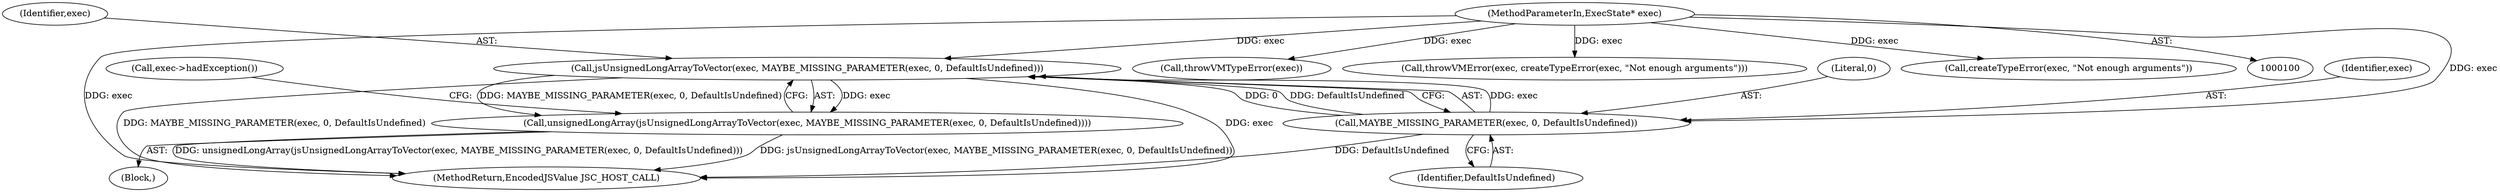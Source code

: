digraph "0_Chrome_b944f670bb7a8a919daac497a4ea0536c954c201_39@pointer" {
"1000138" [label="(Call,jsUnsignedLongArrayToVector(exec, MAYBE_MISSING_PARAMETER(exec, 0, DefaultIsUndefined)))"];
"1000140" [label="(Call,MAYBE_MISSING_PARAMETER(exec, 0, DefaultIsUndefined))"];
"1000101" [label="(MethodParameterIn,ExecState* exec)"];
"1000137" [label="(Call,unsignedLongArray(jsUnsignedLongArrayToVector(exec, MAYBE_MISSING_PARAMETER(exec, 0, DefaultIsUndefined))))"];
"1000102" [label="(Block,)"];
"1000113" [label="(Call,throwVMTypeError(exec))"];
"1000143" [label="(Identifier,DefaultIsUndefined)"];
"1000132" [label="(Call,throwVMError(exec, createTypeError(exec, \"Not enough arguments\")))"];
"1000154" [label="(MethodReturn,EncodedJSValue JSC_HOST_CALL)"];
"1000137" [label="(Call,unsignedLongArray(jsUnsignedLongArrayToVector(exec, MAYBE_MISSING_PARAMETER(exec, 0, DefaultIsUndefined))))"];
"1000140" [label="(Call,MAYBE_MISSING_PARAMETER(exec, 0, DefaultIsUndefined))"];
"1000142" [label="(Literal,0)"];
"1000101" [label="(MethodParameterIn,ExecState* exec)"];
"1000139" [label="(Identifier,exec)"];
"1000145" [label="(Call,exec->hadException())"];
"1000141" [label="(Identifier,exec)"];
"1000138" [label="(Call,jsUnsignedLongArrayToVector(exec, MAYBE_MISSING_PARAMETER(exec, 0, DefaultIsUndefined)))"];
"1000134" [label="(Call,createTypeError(exec, \"Not enough arguments\"))"];
"1000138" -> "1000137"  [label="AST: "];
"1000138" -> "1000140"  [label="CFG: "];
"1000139" -> "1000138"  [label="AST: "];
"1000140" -> "1000138"  [label="AST: "];
"1000137" -> "1000138"  [label="CFG: "];
"1000138" -> "1000154"  [label="DDG: exec"];
"1000138" -> "1000154"  [label="DDG: MAYBE_MISSING_PARAMETER(exec, 0, DefaultIsUndefined)"];
"1000138" -> "1000137"  [label="DDG: exec"];
"1000138" -> "1000137"  [label="DDG: MAYBE_MISSING_PARAMETER(exec, 0, DefaultIsUndefined)"];
"1000140" -> "1000138"  [label="DDG: exec"];
"1000140" -> "1000138"  [label="DDG: 0"];
"1000140" -> "1000138"  [label="DDG: DefaultIsUndefined"];
"1000101" -> "1000138"  [label="DDG: exec"];
"1000140" -> "1000143"  [label="CFG: "];
"1000141" -> "1000140"  [label="AST: "];
"1000142" -> "1000140"  [label="AST: "];
"1000143" -> "1000140"  [label="AST: "];
"1000140" -> "1000154"  [label="DDG: DefaultIsUndefined"];
"1000101" -> "1000140"  [label="DDG: exec"];
"1000101" -> "1000100"  [label="AST: "];
"1000101" -> "1000154"  [label="DDG: exec"];
"1000101" -> "1000113"  [label="DDG: exec"];
"1000101" -> "1000132"  [label="DDG: exec"];
"1000101" -> "1000134"  [label="DDG: exec"];
"1000137" -> "1000102"  [label="AST: "];
"1000145" -> "1000137"  [label="CFG: "];
"1000137" -> "1000154"  [label="DDG: jsUnsignedLongArrayToVector(exec, MAYBE_MISSING_PARAMETER(exec, 0, DefaultIsUndefined))"];
"1000137" -> "1000154"  [label="DDG: unsignedLongArray(jsUnsignedLongArrayToVector(exec, MAYBE_MISSING_PARAMETER(exec, 0, DefaultIsUndefined)))"];
}
